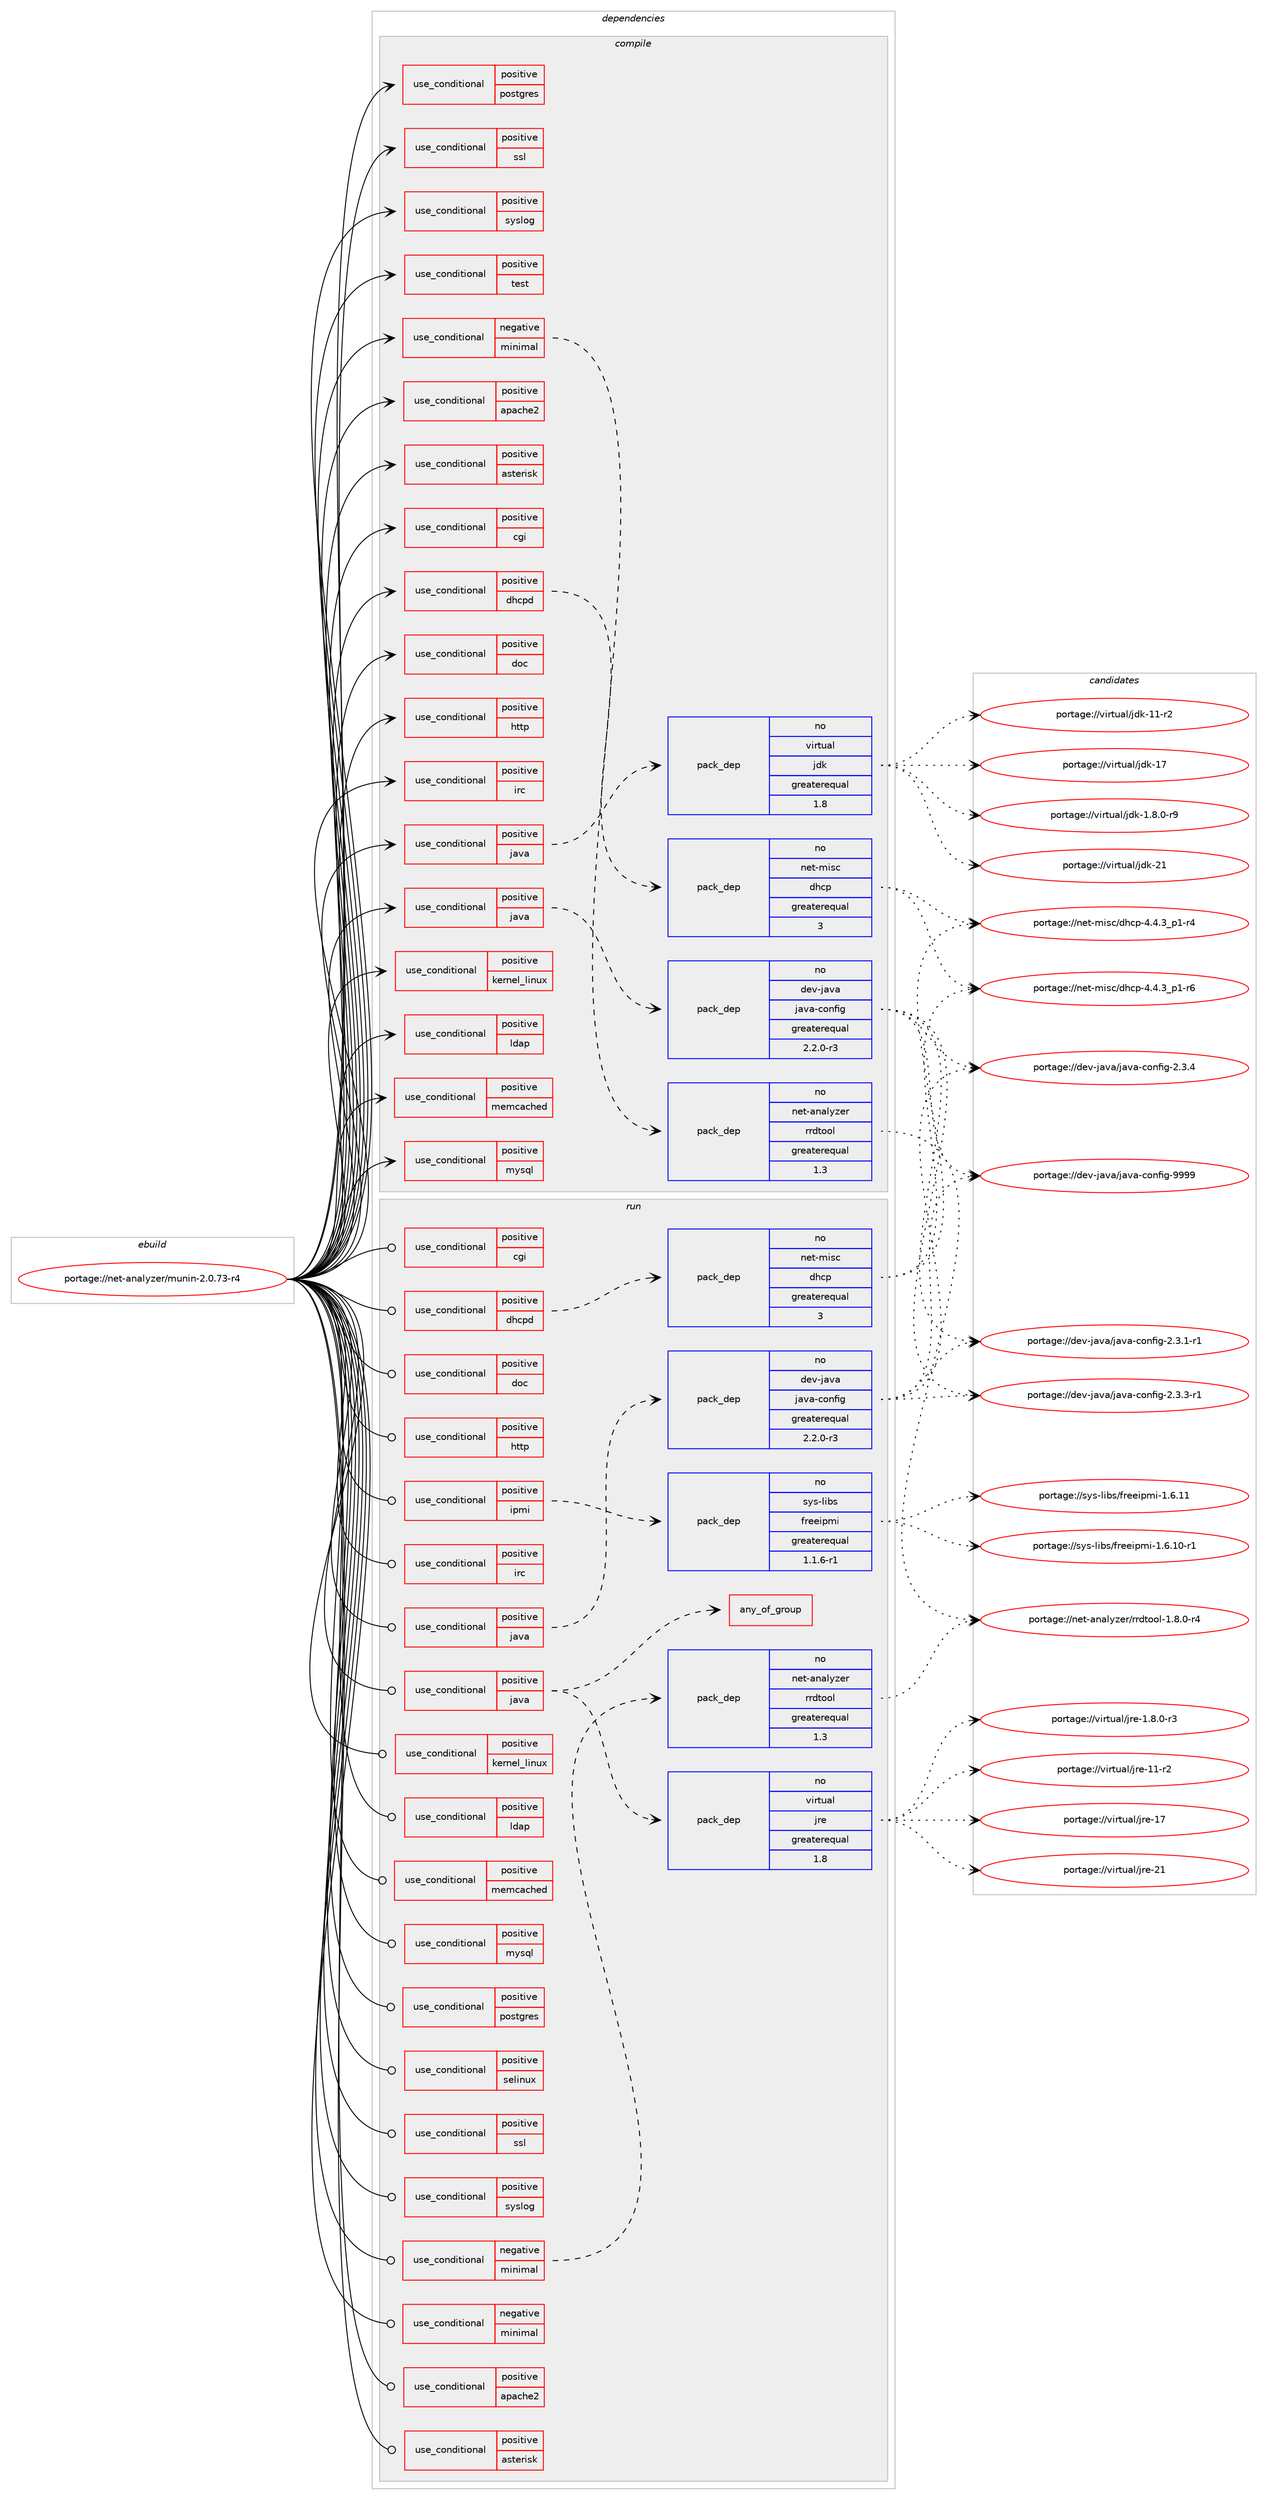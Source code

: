 digraph prolog {

# *************
# Graph options
# *************

newrank=true;
concentrate=true;
compound=true;
graph [rankdir=LR,fontname=Helvetica,fontsize=10,ranksep=1.5];#, ranksep=2.5, nodesep=0.2];
edge  [arrowhead=vee];
node  [fontname=Helvetica,fontsize=10];

# **********
# The ebuild
# **********

subgraph cluster_leftcol {
color=gray;
rank=same;
label=<<i>ebuild</i>>;
id [label="portage://net-analyzer/munin-2.0.73-r4", color=red, width=4, href="../net-analyzer/munin-2.0.73-r4.svg"];
}

# ****************
# The dependencies
# ****************

subgraph cluster_midcol {
color=gray;
label=<<i>dependencies</i>>;
subgraph cluster_compile {
fillcolor="#eeeeee";
style=filled;
label=<<i>compile</i>>;
subgraph cond84829 {
dependency173688 [label=<<TABLE BORDER="0" CELLBORDER="1" CELLSPACING="0" CELLPADDING="4"><TR><TD ROWSPAN="3" CELLPADDING="10">use_conditional</TD></TR><TR><TD>negative</TD></TR><TR><TD>minimal</TD></TR></TABLE>>, shape=none, color=red];
# *** BEGIN UNKNOWN DEPENDENCY TYPE (TODO) ***
# dependency173688 -> package_dependency(portage://net-analyzer/munin-2.0.73-r4,install,no,dev-perl,HTML-Template,none,[,,],[],[])
# *** END UNKNOWN DEPENDENCY TYPE (TODO) ***

# *** BEGIN UNKNOWN DEPENDENCY TYPE (TODO) ***
# dependency173688 -> package_dependency(portage://net-analyzer/munin-2.0.73-r4,install,no,dev-perl,IO-Socket-INET6,none,[,,],[],[])
# *** END UNKNOWN DEPENDENCY TYPE (TODO) ***

# *** BEGIN UNKNOWN DEPENDENCY TYPE (TODO) ***
# dependency173688 -> package_dependency(portage://net-analyzer/munin-2.0.73-r4,install,no,dev-perl,URI,none,[,,],[],[])
# *** END UNKNOWN DEPENDENCY TYPE (TODO) ***

subgraph pack86359 {
dependency173689 [label=<<TABLE BORDER="0" CELLBORDER="1" CELLSPACING="0" CELLPADDING="4" WIDTH="220"><TR><TD ROWSPAN="6" CELLPADDING="30">pack_dep</TD></TR><TR><TD WIDTH="110">no</TD></TR><TR><TD>net-analyzer</TD></TR><TR><TD>rrdtool</TD></TR><TR><TD>greaterequal</TD></TR><TR><TD>1.3</TD></TR></TABLE>>, shape=none, color=blue];
}
dependency173688:e -> dependency173689:w [weight=20,style="dashed",arrowhead="vee"];
# *** BEGIN UNKNOWN DEPENDENCY TYPE (TODO) ***
# dependency173688 -> package_dependency(portage://net-analyzer/munin-2.0.73-r4,install,no,virtual,ssh,none,[,,],[],[])
# *** END UNKNOWN DEPENDENCY TYPE (TODO) ***

}
id:e -> dependency173688:w [weight=20,style="solid",arrowhead="vee"];
subgraph cond84830 {
dependency173690 [label=<<TABLE BORDER="0" CELLBORDER="1" CELLSPACING="0" CELLPADDING="4"><TR><TD ROWSPAN="3" CELLPADDING="10">use_conditional</TD></TR><TR><TD>positive</TD></TR><TR><TD>apache2</TD></TR></TABLE>>, shape=none, color=red];
# *** BEGIN UNKNOWN DEPENDENCY TYPE (TODO) ***
# dependency173690 -> package_dependency(portage://net-analyzer/munin-2.0.73-r4,install,no,www-servers,apache,none,[,,],[],[use(enable(apache2_modules_cgi),none),use(enable(apache2_modules_cgid),none),use(enable(apache2_modules_rewrite),none)])
# *** END UNKNOWN DEPENDENCY TYPE (TODO) ***

}
id:e -> dependency173690:w [weight=20,style="solid",arrowhead="vee"];
subgraph cond84831 {
dependency173691 [label=<<TABLE BORDER="0" CELLBORDER="1" CELLSPACING="0" CELLPADDING="4"><TR><TD ROWSPAN="3" CELLPADDING="10">use_conditional</TD></TR><TR><TD>positive</TD></TR><TR><TD>asterisk</TD></TR></TABLE>>, shape=none, color=red];
# *** BEGIN UNKNOWN DEPENDENCY TYPE (TODO) ***
# dependency173691 -> package_dependency(portage://net-analyzer/munin-2.0.73-r4,install,no,dev-perl,Net-Telnet,none,[,,],[],[])
# *** END UNKNOWN DEPENDENCY TYPE (TODO) ***

}
id:e -> dependency173691:w [weight=20,style="solid",arrowhead="vee"];
subgraph cond84832 {
dependency173692 [label=<<TABLE BORDER="0" CELLBORDER="1" CELLSPACING="0" CELLPADDING="4"><TR><TD ROWSPAN="3" CELLPADDING="10">use_conditional</TD></TR><TR><TD>positive</TD></TR><TR><TD>cgi</TD></TR></TABLE>>, shape=none, color=red];
# *** BEGIN UNKNOWN DEPENDENCY TYPE (TODO) ***
# dependency173692 -> package_dependency(portage://net-analyzer/munin-2.0.73-r4,install,no,dev-perl,FCGI,none,[,,],[],[])
# *** END UNKNOWN DEPENDENCY TYPE (TODO) ***

# *** BEGIN UNKNOWN DEPENDENCY TYPE (TODO) ***
# dependency173692 -> package_dependency(portage://net-analyzer/munin-2.0.73-r4,install,no,dev-perl,CGI-Fast,none,[,,],[],[])
# *** END UNKNOWN DEPENDENCY TYPE (TODO) ***

}
id:e -> dependency173692:w [weight=20,style="solid",arrowhead="vee"];
subgraph cond84833 {
dependency173693 [label=<<TABLE BORDER="0" CELLBORDER="1" CELLSPACING="0" CELLPADDING="4"><TR><TD ROWSPAN="3" CELLPADDING="10">use_conditional</TD></TR><TR><TD>positive</TD></TR><TR><TD>dhcpd</TD></TR></TABLE>>, shape=none, color=red];
subgraph pack86360 {
dependency173694 [label=<<TABLE BORDER="0" CELLBORDER="1" CELLSPACING="0" CELLPADDING="4" WIDTH="220"><TR><TD ROWSPAN="6" CELLPADDING="30">pack_dep</TD></TR><TR><TD WIDTH="110">no</TD></TR><TR><TD>net-misc</TD></TR><TR><TD>dhcp</TD></TR><TR><TD>greaterequal</TD></TR><TR><TD>3</TD></TR></TABLE>>, shape=none, color=blue];
}
dependency173693:e -> dependency173694:w [weight=20,style="dashed",arrowhead="vee"];
# *** BEGIN UNKNOWN DEPENDENCY TYPE (TODO) ***
# dependency173693 -> package_dependency(portage://net-analyzer/munin-2.0.73-r4,install,no,dev-perl,Net-IP,none,[,,],[],[])
# *** END UNKNOWN DEPENDENCY TYPE (TODO) ***

# *** BEGIN UNKNOWN DEPENDENCY TYPE (TODO) ***
# dependency173693 -> package_dependency(portage://net-analyzer/munin-2.0.73-r4,install,no,dev-perl,HTTP-Date,none,[,,],[],[])
# *** END UNKNOWN DEPENDENCY TYPE (TODO) ***

}
id:e -> dependency173693:w [weight=20,style="solid",arrowhead="vee"];
subgraph cond84834 {
dependency173695 [label=<<TABLE BORDER="0" CELLBORDER="1" CELLSPACING="0" CELLPADDING="4"><TR><TD ROWSPAN="3" CELLPADDING="10">use_conditional</TD></TR><TR><TD>positive</TD></TR><TR><TD>doc</TD></TR></TABLE>>, shape=none, color=red];
# *** BEGIN UNKNOWN DEPENDENCY TYPE (TODO) ***
# dependency173695 -> package_dependency(portage://net-analyzer/munin-2.0.73-r4,install,no,dev-python,sphinx,none,[,,],[],[])
# *** END UNKNOWN DEPENDENCY TYPE (TODO) ***

}
id:e -> dependency173695:w [weight=20,style="solid",arrowhead="vee"];
subgraph cond84835 {
dependency173696 [label=<<TABLE BORDER="0" CELLBORDER="1" CELLSPACING="0" CELLPADDING="4"><TR><TD ROWSPAN="3" CELLPADDING="10">use_conditional</TD></TR><TR><TD>positive</TD></TR><TR><TD>http</TD></TR></TABLE>>, shape=none, color=red];
# *** BEGIN UNKNOWN DEPENDENCY TYPE (TODO) ***
# dependency173696 -> package_dependency(portage://net-analyzer/munin-2.0.73-r4,install,no,dev-perl,libwww-perl,none,[,,],[],[])
# *** END UNKNOWN DEPENDENCY TYPE (TODO) ***

}
id:e -> dependency173696:w [weight=20,style="solid",arrowhead="vee"];
subgraph cond84836 {
dependency173697 [label=<<TABLE BORDER="0" CELLBORDER="1" CELLSPACING="0" CELLPADDING="4"><TR><TD ROWSPAN="3" CELLPADDING="10">use_conditional</TD></TR><TR><TD>positive</TD></TR><TR><TD>irc</TD></TR></TABLE>>, shape=none, color=red];
# *** BEGIN UNKNOWN DEPENDENCY TYPE (TODO) ***
# dependency173697 -> package_dependency(portage://net-analyzer/munin-2.0.73-r4,install,no,dev-perl,Net-IRC,none,[,,],[],[])
# *** END UNKNOWN DEPENDENCY TYPE (TODO) ***

}
id:e -> dependency173697:w [weight=20,style="solid",arrowhead="vee"];
subgraph cond84837 {
dependency173698 [label=<<TABLE BORDER="0" CELLBORDER="1" CELLSPACING="0" CELLPADDING="4"><TR><TD ROWSPAN="3" CELLPADDING="10">use_conditional</TD></TR><TR><TD>positive</TD></TR><TR><TD>java</TD></TR></TABLE>>, shape=none, color=red];
subgraph pack86361 {
dependency173699 [label=<<TABLE BORDER="0" CELLBORDER="1" CELLSPACING="0" CELLPADDING="4" WIDTH="220"><TR><TD ROWSPAN="6" CELLPADDING="30">pack_dep</TD></TR><TR><TD WIDTH="110">no</TD></TR><TR><TD>dev-java</TD></TR><TR><TD>java-config</TD></TR><TR><TD>greaterequal</TD></TR><TR><TD>2.2.0-r3</TD></TR></TABLE>>, shape=none, color=blue];
}
dependency173698:e -> dependency173699:w [weight=20,style="dashed",arrowhead="vee"];
}
id:e -> dependency173698:w [weight=20,style="solid",arrowhead="vee"];
subgraph cond84838 {
dependency173700 [label=<<TABLE BORDER="0" CELLBORDER="1" CELLSPACING="0" CELLPADDING="4"><TR><TD ROWSPAN="3" CELLPADDING="10">use_conditional</TD></TR><TR><TD>positive</TD></TR><TR><TD>java</TD></TR></TABLE>>, shape=none, color=red];
subgraph pack86362 {
dependency173701 [label=<<TABLE BORDER="0" CELLBORDER="1" CELLSPACING="0" CELLPADDING="4" WIDTH="220"><TR><TD ROWSPAN="6" CELLPADDING="30">pack_dep</TD></TR><TR><TD WIDTH="110">no</TD></TR><TR><TD>virtual</TD></TR><TR><TD>jdk</TD></TR><TR><TD>greaterequal</TD></TR><TR><TD>1.8</TD></TR></TABLE>>, shape=none, color=blue];
}
dependency173700:e -> dependency173701:w [weight=20,style="dashed",arrowhead="vee"];
}
id:e -> dependency173700:w [weight=20,style="solid",arrowhead="vee"];
subgraph cond84839 {
dependency173702 [label=<<TABLE BORDER="0" CELLBORDER="1" CELLSPACING="0" CELLPADDING="4"><TR><TD ROWSPAN="3" CELLPADDING="10">use_conditional</TD></TR><TR><TD>positive</TD></TR><TR><TD>kernel_linux</TD></TR></TABLE>>, shape=none, color=red];
# *** BEGIN UNKNOWN DEPENDENCY TYPE (TODO) ***
# dependency173702 -> package_dependency(portage://net-analyzer/munin-2.0.73-r4,install,no,sys-process,procps,none,[,,],[],[])
# *** END UNKNOWN DEPENDENCY TYPE (TODO) ***

}
id:e -> dependency173702:w [weight=20,style="solid",arrowhead="vee"];
subgraph cond84840 {
dependency173703 [label=<<TABLE BORDER="0" CELLBORDER="1" CELLSPACING="0" CELLPADDING="4"><TR><TD ROWSPAN="3" CELLPADDING="10">use_conditional</TD></TR><TR><TD>positive</TD></TR><TR><TD>ldap</TD></TR></TABLE>>, shape=none, color=red];
# *** BEGIN UNKNOWN DEPENDENCY TYPE (TODO) ***
# dependency173703 -> package_dependency(portage://net-analyzer/munin-2.0.73-r4,install,no,dev-perl,perl-ldap,none,[,,],[],[])
# *** END UNKNOWN DEPENDENCY TYPE (TODO) ***

}
id:e -> dependency173703:w [weight=20,style="solid",arrowhead="vee"];
subgraph cond84841 {
dependency173704 [label=<<TABLE BORDER="0" CELLBORDER="1" CELLSPACING="0" CELLPADDING="4"><TR><TD ROWSPAN="3" CELLPADDING="10">use_conditional</TD></TR><TR><TD>positive</TD></TR><TR><TD>memcached</TD></TR></TABLE>>, shape=none, color=red];
# *** BEGIN UNKNOWN DEPENDENCY TYPE (TODO) ***
# dependency173704 -> package_dependency(portage://net-analyzer/munin-2.0.73-r4,install,no,dev-perl,Cache-Memcached,none,[,,],[],[])
# *** END UNKNOWN DEPENDENCY TYPE (TODO) ***

}
id:e -> dependency173704:w [weight=20,style="solid",arrowhead="vee"];
subgraph cond84842 {
dependency173705 [label=<<TABLE BORDER="0" CELLBORDER="1" CELLSPACING="0" CELLPADDING="4"><TR><TD ROWSPAN="3" CELLPADDING="10">use_conditional</TD></TR><TR><TD>positive</TD></TR><TR><TD>mysql</TD></TR></TABLE>>, shape=none, color=red];
# *** BEGIN UNKNOWN DEPENDENCY TYPE (TODO) ***
# dependency173705 -> package_dependency(portage://net-analyzer/munin-2.0.73-r4,install,no,virtual,mysql,none,[,,],[],[])
# *** END UNKNOWN DEPENDENCY TYPE (TODO) ***

# *** BEGIN UNKNOWN DEPENDENCY TYPE (TODO) ***
# dependency173705 -> package_dependency(portage://net-analyzer/munin-2.0.73-r4,install,no,dev-perl,Cache-Cache,none,[,,],[],[])
# *** END UNKNOWN DEPENDENCY TYPE (TODO) ***

# *** BEGIN UNKNOWN DEPENDENCY TYPE (TODO) ***
# dependency173705 -> package_dependency(portage://net-analyzer/munin-2.0.73-r4,install,no,dev-perl,DBD-mysql,none,[,,],[],[])
# *** END UNKNOWN DEPENDENCY TYPE (TODO) ***

}
id:e -> dependency173705:w [weight=20,style="solid",arrowhead="vee"];
subgraph cond84843 {
dependency173706 [label=<<TABLE BORDER="0" CELLBORDER="1" CELLSPACING="0" CELLPADDING="4"><TR><TD ROWSPAN="3" CELLPADDING="10">use_conditional</TD></TR><TR><TD>positive</TD></TR><TR><TD>postgres</TD></TR></TABLE>>, shape=none, color=red];
# *** BEGIN UNKNOWN DEPENDENCY TYPE (TODO) ***
# dependency173706 -> package_dependency(portage://net-analyzer/munin-2.0.73-r4,install,no,dev-perl,DBD-Pg,none,[,,],[],[])
# *** END UNKNOWN DEPENDENCY TYPE (TODO) ***

# *** BEGIN UNKNOWN DEPENDENCY TYPE (TODO) ***
# dependency173706 -> package_dependency(portage://net-analyzer/munin-2.0.73-r4,install,no,dev-db,postgresql,none,[,,],any_different_slot,[])
# *** END UNKNOWN DEPENDENCY TYPE (TODO) ***

}
id:e -> dependency173706:w [weight=20,style="solid",arrowhead="vee"];
subgraph cond84844 {
dependency173707 [label=<<TABLE BORDER="0" CELLBORDER="1" CELLSPACING="0" CELLPADDING="4"><TR><TD ROWSPAN="3" CELLPADDING="10">use_conditional</TD></TR><TR><TD>positive</TD></TR><TR><TD>ssl</TD></TR></TABLE>>, shape=none, color=red];
# *** BEGIN UNKNOWN DEPENDENCY TYPE (TODO) ***
# dependency173707 -> package_dependency(portage://net-analyzer/munin-2.0.73-r4,install,no,dev-perl,Net-SSLeay,none,[,,],[],[])
# *** END UNKNOWN DEPENDENCY TYPE (TODO) ***

}
id:e -> dependency173707:w [weight=20,style="solid",arrowhead="vee"];
subgraph cond84845 {
dependency173708 [label=<<TABLE BORDER="0" CELLBORDER="1" CELLSPACING="0" CELLPADDING="4"><TR><TD ROWSPAN="3" CELLPADDING="10">use_conditional</TD></TR><TR><TD>positive</TD></TR><TR><TD>syslog</TD></TR></TABLE>>, shape=none, color=red];
# *** BEGIN UNKNOWN DEPENDENCY TYPE (TODO) ***
# dependency173708 -> package_dependency(portage://net-analyzer/munin-2.0.73-r4,install,no,virtual,perl-Sys-Syslog,none,[,,],[],[])
# *** END UNKNOWN DEPENDENCY TYPE (TODO) ***

}
id:e -> dependency173708:w [weight=20,style="solid",arrowhead="vee"];
subgraph cond84846 {
dependency173709 [label=<<TABLE BORDER="0" CELLBORDER="1" CELLSPACING="0" CELLPADDING="4"><TR><TD ROWSPAN="3" CELLPADDING="10">use_conditional</TD></TR><TR><TD>positive</TD></TR><TR><TD>test</TD></TR></TABLE>>, shape=none, color=red];
# *** BEGIN UNKNOWN DEPENDENCY TYPE (TODO) ***
# dependency173709 -> package_dependency(portage://net-analyzer/munin-2.0.73-r4,install,no,dev-perl,Test-Deep,none,[,,],[],[])
# *** END UNKNOWN DEPENDENCY TYPE (TODO) ***

# *** BEGIN UNKNOWN DEPENDENCY TYPE (TODO) ***
# dependency173709 -> package_dependency(portage://net-analyzer/munin-2.0.73-r4,install,no,dev-perl,Test-Exception,none,[,,],[],[])
# *** END UNKNOWN DEPENDENCY TYPE (TODO) ***

# *** BEGIN UNKNOWN DEPENDENCY TYPE (TODO) ***
# dependency173709 -> package_dependency(portage://net-analyzer/munin-2.0.73-r4,install,no,dev-perl,Test-LongString,none,[,,],[],[])
# *** END UNKNOWN DEPENDENCY TYPE (TODO) ***

# *** BEGIN UNKNOWN DEPENDENCY TYPE (TODO) ***
# dependency173709 -> package_dependency(portage://net-analyzer/munin-2.0.73-r4,install,no,dev-perl,Test-Differences,none,[,,],[],[])
# *** END UNKNOWN DEPENDENCY TYPE (TODO) ***

# *** BEGIN UNKNOWN DEPENDENCY TYPE (TODO) ***
# dependency173709 -> package_dependency(portage://net-analyzer/munin-2.0.73-r4,install,no,dev-perl,Test-MockModule,none,[,,],[],[])
# *** END UNKNOWN DEPENDENCY TYPE (TODO) ***

# *** BEGIN UNKNOWN DEPENDENCY TYPE (TODO) ***
# dependency173709 -> package_dependency(portage://net-analyzer/munin-2.0.73-r4,install,no,dev-perl,Test-MockObject,none,[,,],[],[])
# *** END UNKNOWN DEPENDENCY TYPE (TODO) ***

# *** BEGIN UNKNOWN DEPENDENCY TYPE (TODO) ***
# dependency173709 -> package_dependency(portage://net-analyzer/munin-2.0.73-r4,install,no,dev-perl,File-Slurp,none,[,,],[],[])
# *** END UNKNOWN DEPENDENCY TYPE (TODO) ***

# *** BEGIN UNKNOWN DEPENDENCY TYPE (TODO) ***
# dependency173709 -> package_dependency(portage://net-analyzer/munin-2.0.73-r4,install,no,dev-perl,IO-stringy,none,[,,],[],[])
# *** END UNKNOWN DEPENDENCY TYPE (TODO) ***

# *** BEGIN UNKNOWN DEPENDENCY TYPE (TODO) ***
# dependency173709 -> package_dependency(portage://net-analyzer/munin-2.0.73-r4,install,no,dev-perl,IO-Socket-INET6,none,[,,],[],[])
# *** END UNKNOWN DEPENDENCY TYPE (TODO) ***

}
id:e -> dependency173709:w [weight=20,style="solid",arrowhead="vee"];
# *** BEGIN UNKNOWN DEPENDENCY TYPE (TODO) ***
# id -> package_dependency(portage://net-analyzer/munin-2.0.73-r4,install,no,acct-group,munin,none,[,,],[],[])
# *** END UNKNOWN DEPENDENCY TYPE (TODO) ***

# *** BEGIN UNKNOWN DEPENDENCY TYPE (TODO) ***
# id -> package_dependency(portage://net-analyzer/munin-2.0.73-r4,install,no,acct-user,munin,none,[,,],[],[])
# *** END UNKNOWN DEPENDENCY TYPE (TODO) ***

# *** BEGIN UNKNOWN DEPENDENCY TYPE (TODO) ***
# id -> package_dependency(portage://net-analyzer/munin-2.0.73-r4,install,no,acct-user,munin-async,none,[,,],[],[])
# *** END UNKNOWN DEPENDENCY TYPE (TODO) ***

# *** BEGIN UNKNOWN DEPENDENCY TYPE (TODO) ***
# id -> package_dependency(portage://net-analyzer/munin-2.0.73-r4,install,no,dev-lang,perl,none,[,,],any_same_slot,[use(enable(berkdb),none)])
# *** END UNKNOWN DEPENDENCY TYPE (TODO) ***

# *** BEGIN UNKNOWN DEPENDENCY TYPE (TODO) ***
# id -> package_dependency(portage://net-analyzer/munin-2.0.73-r4,install,no,dev-perl,DBI,none,[,,],[],[])
# *** END UNKNOWN DEPENDENCY TYPE (TODO) ***

# *** BEGIN UNKNOWN DEPENDENCY TYPE (TODO) ***
# id -> package_dependency(portage://net-analyzer/munin-2.0.73-r4,install,no,dev-perl,Date-Manip,none,[,,],[],[])
# *** END UNKNOWN DEPENDENCY TYPE (TODO) ***

# *** BEGIN UNKNOWN DEPENDENCY TYPE (TODO) ***
# id -> package_dependency(portage://net-analyzer/munin-2.0.73-r4,install,no,dev-perl,File-Copy-Recursive,none,[,,],[],[])
# *** END UNKNOWN DEPENDENCY TYPE (TODO) ***

# *** BEGIN UNKNOWN DEPENDENCY TYPE (TODO) ***
# id -> package_dependency(portage://net-analyzer/munin-2.0.73-r4,install,no,dev-perl,List-MoreUtils,none,[,,],[],[])
# *** END UNKNOWN DEPENDENCY TYPE (TODO) ***

# *** BEGIN UNKNOWN DEPENDENCY TYPE (TODO) ***
# id -> package_dependency(portage://net-analyzer/munin-2.0.73-r4,install,no,dev-perl,Log-Log4perl,none,[,,],[],[])
# *** END UNKNOWN DEPENDENCY TYPE (TODO) ***

# *** BEGIN UNKNOWN DEPENDENCY TYPE (TODO) ***
# id -> package_dependency(portage://net-analyzer/munin-2.0.73-r4,install,no,dev-perl,Module-Build,none,[,,],[],[])
# *** END UNKNOWN DEPENDENCY TYPE (TODO) ***

# *** BEGIN UNKNOWN DEPENDENCY TYPE (TODO) ***
# id -> package_dependency(portage://net-analyzer/munin-2.0.73-r4,install,no,dev-perl,Net-CIDR,none,[,,],[],[])
# *** END UNKNOWN DEPENDENCY TYPE (TODO) ***

# *** BEGIN UNKNOWN DEPENDENCY TYPE (TODO) ***
# id -> package_dependency(portage://net-analyzer/munin-2.0.73-r4,install,no,dev-perl,Net-DNS,none,[,,],[],[])
# *** END UNKNOWN DEPENDENCY TYPE (TODO) ***

# *** BEGIN UNKNOWN DEPENDENCY TYPE (TODO) ***
# id -> package_dependency(portage://net-analyzer/munin-2.0.73-r4,install,no,dev-perl,Net-Netmask,none,[,,],[],[])
# *** END UNKNOWN DEPENDENCY TYPE (TODO) ***

# *** BEGIN UNKNOWN DEPENDENCY TYPE (TODO) ***
# id -> package_dependency(portage://net-analyzer/munin-2.0.73-r4,install,no,dev-perl,Net-SNMP,none,[,,],[],[])
# *** END UNKNOWN DEPENDENCY TYPE (TODO) ***

# *** BEGIN UNKNOWN DEPENDENCY TYPE (TODO) ***
# id -> package_dependency(portage://net-analyzer/munin-2.0.73-r4,install,no,dev-perl,Net-Server,none,[,,],[],[use(optenable(ipv6),negative)])
# *** END UNKNOWN DEPENDENCY TYPE (TODO) ***

# *** BEGIN UNKNOWN DEPENDENCY TYPE (TODO) ***
# id -> package_dependency(portage://net-analyzer/munin-2.0.73-r4,install,no,dev-perl,TimeDate,none,[,,],[],[])
# *** END UNKNOWN DEPENDENCY TYPE (TODO) ***

# *** BEGIN UNKNOWN DEPENDENCY TYPE (TODO) ***
# id -> package_dependency(portage://net-analyzer/munin-2.0.73-r4,install,no,virtual,perl-Digest-MD5,none,[,,],[],[])
# *** END UNKNOWN DEPENDENCY TYPE (TODO) ***

# *** BEGIN UNKNOWN DEPENDENCY TYPE (TODO) ***
# id -> package_dependency(portage://net-analyzer/munin-2.0.73-r4,install,no,virtual,perl-Getopt-Long,none,[,,],[],[])
# *** END UNKNOWN DEPENDENCY TYPE (TODO) ***

# *** BEGIN UNKNOWN DEPENDENCY TYPE (TODO) ***
# id -> package_dependency(portage://net-analyzer/munin-2.0.73-r4,install,no,virtual,perl-MIME-Base64,none,[,,],[],[])
# *** END UNKNOWN DEPENDENCY TYPE (TODO) ***

# *** BEGIN UNKNOWN DEPENDENCY TYPE (TODO) ***
# id -> package_dependency(portage://net-analyzer/munin-2.0.73-r4,install,no,virtual,perl-Storable,none,[,,],[],[])
# *** END UNKNOWN DEPENDENCY TYPE (TODO) ***

# *** BEGIN UNKNOWN DEPENDENCY TYPE (TODO) ***
# id -> package_dependency(portage://net-analyzer/munin-2.0.73-r4,install,no,virtual,perl-Text-Balanced,none,[,,],[],[])
# *** END UNKNOWN DEPENDENCY TYPE (TODO) ***

# *** BEGIN UNKNOWN DEPENDENCY TYPE (TODO) ***
# id -> package_dependency(portage://net-analyzer/munin-2.0.73-r4,install,no,virtual,perl-Time-HiRes,none,[,,],[],[])
# *** END UNKNOWN DEPENDENCY TYPE (TODO) ***

}
subgraph cluster_compileandrun {
fillcolor="#eeeeee";
style=filled;
label=<<i>compile and run</i>>;
}
subgraph cluster_run {
fillcolor="#eeeeee";
style=filled;
label=<<i>run</i>>;
subgraph cond84847 {
dependency173710 [label=<<TABLE BORDER="0" CELLBORDER="1" CELLSPACING="0" CELLPADDING="4"><TR><TD ROWSPAN="3" CELLPADDING="10">use_conditional</TD></TR><TR><TD>negative</TD></TR><TR><TD>minimal</TD></TR></TABLE>>, shape=none, color=red];
# *** BEGIN UNKNOWN DEPENDENCY TYPE (TODO) ***
# dependency173710 -> package_dependency(portage://net-analyzer/munin-2.0.73-r4,run,no,dev-perl,HTML-Template,none,[,,],[],[])
# *** END UNKNOWN DEPENDENCY TYPE (TODO) ***

# *** BEGIN UNKNOWN DEPENDENCY TYPE (TODO) ***
# dependency173710 -> package_dependency(portage://net-analyzer/munin-2.0.73-r4,run,no,dev-perl,IO-Socket-INET6,none,[,,],[],[])
# *** END UNKNOWN DEPENDENCY TYPE (TODO) ***

# *** BEGIN UNKNOWN DEPENDENCY TYPE (TODO) ***
# dependency173710 -> package_dependency(portage://net-analyzer/munin-2.0.73-r4,run,no,dev-perl,URI,none,[,,],[],[])
# *** END UNKNOWN DEPENDENCY TYPE (TODO) ***

subgraph pack86363 {
dependency173711 [label=<<TABLE BORDER="0" CELLBORDER="1" CELLSPACING="0" CELLPADDING="4" WIDTH="220"><TR><TD ROWSPAN="6" CELLPADDING="30">pack_dep</TD></TR><TR><TD WIDTH="110">no</TD></TR><TR><TD>net-analyzer</TD></TR><TR><TD>rrdtool</TD></TR><TR><TD>greaterequal</TD></TR><TR><TD>1.3</TD></TR></TABLE>>, shape=none, color=blue];
}
dependency173710:e -> dependency173711:w [weight=20,style="dashed",arrowhead="vee"];
# *** BEGIN UNKNOWN DEPENDENCY TYPE (TODO) ***
# dependency173710 -> package_dependency(portage://net-analyzer/munin-2.0.73-r4,run,no,virtual,ssh,none,[,,],[],[])
# *** END UNKNOWN DEPENDENCY TYPE (TODO) ***

}
id:e -> dependency173710:w [weight=20,style="solid",arrowhead="odot"];
subgraph cond84848 {
dependency173712 [label=<<TABLE BORDER="0" CELLBORDER="1" CELLSPACING="0" CELLPADDING="4"><TR><TD ROWSPAN="3" CELLPADDING="10">use_conditional</TD></TR><TR><TD>negative</TD></TR><TR><TD>minimal</TD></TR></TABLE>>, shape=none, color=red];
# *** BEGIN UNKNOWN DEPENDENCY TYPE (TODO) ***
# dependency173712 -> package_dependency(portage://net-analyzer/munin-2.0.73-r4,run,no,virtual,cron,none,[,,],[],[])
# *** END UNKNOWN DEPENDENCY TYPE (TODO) ***

# *** BEGIN UNKNOWN DEPENDENCY TYPE (TODO) ***
# dependency173712 -> package_dependency(portage://net-analyzer/munin-2.0.73-r4,run,no,media-fonts,dejavu,none,[,,],[],[])
# *** END UNKNOWN DEPENDENCY TYPE (TODO) ***

}
id:e -> dependency173712:w [weight=20,style="solid",arrowhead="odot"];
subgraph cond84849 {
dependency173713 [label=<<TABLE BORDER="0" CELLBORDER="1" CELLSPACING="0" CELLPADDING="4"><TR><TD ROWSPAN="3" CELLPADDING="10">use_conditional</TD></TR><TR><TD>positive</TD></TR><TR><TD>apache2</TD></TR></TABLE>>, shape=none, color=red];
# *** BEGIN UNKNOWN DEPENDENCY TYPE (TODO) ***
# dependency173713 -> package_dependency(portage://net-analyzer/munin-2.0.73-r4,run,no,www-servers,apache,none,[,,],[],[use(enable(apache2_modules_cgi),none),use(enable(apache2_modules_cgid),none),use(enable(apache2_modules_rewrite),none)])
# *** END UNKNOWN DEPENDENCY TYPE (TODO) ***

}
id:e -> dependency173713:w [weight=20,style="solid",arrowhead="odot"];
subgraph cond84850 {
dependency173714 [label=<<TABLE BORDER="0" CELLBORDER="1" CELLSPACING="0" CELLPADDING="4"><TR><TD ROWSPAN="3" CELLPADDING="10">use_conditional</TD></TR><TR><TD>positive</TD></TR><TR><TD>asterisk</TD></TR></TABLE>>, shape=none, color=red];
# *** BEGIN UNKNOWN DEPENDENCY TYPE (TODO) ***
# dependency173714 -> package_dependency(portage://net-analyzer/munin-2.0.73-r4,run,no,dev-perl,Net-Telnet,none,[,,],[],[])
# *** END UNKNOWN DEPENDENCY TYPE (TODO) ***

}
id:e -> dependency173714:w [weight=20,style="solid",arrowhead="odot"];
subgraph cond84851 {
dependency173715 [label=<<TABLE BORDER="0" CELLBORDER="1" CELLSPACING="0" CELLPADDING="4"><TR><TD ROWSPAN="3" CELLPADDING="10">use_conditional</TD></TR><TR><TD>positive</TD></TR><TR><TD>cgi</TD></TR></TABLE>>, shape=none, color=red];
# *** BEGIN UNKNOWN DEPENDENCY TYPE (TODO) ***
# dependency173715 -> package_dependency(portage://net-analyzer/munin-2.0.73-r4,run,no,dev-perl,FCGI,none,[,,],[],[])
# *** END UNKNOWN DEPENDENCY TYPE (TODO) ***

# *** BEGIN UNKNOWN DEPENDENCY TYPE (TODO) ***
# dependency173715 -> package_dependency(portage://net-analyzer/munin-2.0.73-r4,run,no,dev-perl,CGI-Fast,none,[,,],[],[])
# *** END UNKNOWN DEPENDENCY TYPE (TODO) ***

}
id:e -> dependency173715:w [weight=20,style="solid",arrowhead="odot"];
subgraph cond84852 {
dependency173716 [label=<<TABLE BORDER="0" CELLBORDER="1" CELLSPACING="0" CELLPADDING="4"><TR><TD ROWSPAN="3" CELLPADDING="10">use_conditional</TD></TR><TR><TD>positive</TD></TR><TR><TD>dhcpd</TD></TR></TABLE>>, shape=none, color=red];
subgraph pack86364 {
dependency173717 [label=<<TABLE BORDER="0" CELLBORDER="1" CELLSPACING="0" CELLPADDING="4" WIDTH="220"><TR><TD ROWSPAN="6" CELLPADDING="30">pack_dep</TD></TR><TR><TD WIDTH="110">no</TD></TR><TR><TD>net-misc</TD></TR><TR><TD>dhcp</TD></TR><TR><TD>greaterequal</TD></TR><TR><TD>3</TD></TR></TABLE>>, shape=none, color=blue];
}
dependency173716:e -> dependency173717:w [weight=20,style="dashed",arrowhead="vee"];
# *** BEGIN UNKNOWN DEPENDENCY TYPE (TODO) ***
# dependency173716 -> package_dependency(portage://net-analyzer/munin-2.0.73-r4,run,no,dev-perl,Net-IP,none,[,,],[],[])
# *** END UNKNOWN DEPENDENCY TYPE (TODO) ***

# *** BEGIN UNKNOWN DEPENDENCY TYPE (TODO) ***
# dependency173716 -> package_dependency(portage://net-analyzer/munin-2.0.73-r4,run,no,dev-perl,HTTP-Date,none,[,,],[],[])
# *** END UNKNOWN DEPENDENCY TYPE (TODO) ***

}
id:e -> dependency173716:w [weight=20,style="solid",arrowhead="odot"];
subgraph cond84853 {
dependency173718 [label=<<TABLE BORDER="0" CELLBORDER="1" CELLSPACING="0" CELLPADDING="4"><TR><TD ROWSPAN="3" CELLPADDING="10">use_conditional</TD></TR><TR><TD>positive</TD></TR><TR><TD>doc</TD></TR></TABLE>>, shape=none, color=red];
# *** BEGIN UNKNOWN DEPENDENCY TYPE (TODO) ***
# dependency173718 -> package_dependency(portage://net-analyzer/munin-2.0.73-r4,run,no,dev-python,sphinx,none,[,,],[],[])
# *** END UNKNOWN DEPENDENCY TYPE (TODO) ***

}
id:e -> dependency173718:w [weight=20,style="solid",arrowhead="odot"];
subgraph cond84854 {
dependency173719 [label=<<TABLE BORDER="0" CELLBORDER="1" CELLSPACING="0" CELLPADDING="4"><TR><TD ROWSPAN="3" CELLPADDING="10">use_conditional</TD></TR><TR><TD>positive</TD></TR><TR><TD>http</TD></TR></TABLE>>, shape=none, color=red];
# *** BEGIN UNKNOWN DEPENDENCY TYPE (TODO) ***
# dependency173719 -> package_dependency(portage://net-analyzer/munin-2.0.73-r4,run,no,dev-perl,libwww-perl,none,[,,],[],[])
# *** END UNKNOWN DEPENDENCY TYPE (TODO) ***

}
id:e -> dependency173719:w [weight=20,style="solid",arrowhead="odot"];
subgraph cond84855 {
dependency173720 [label=<<TABLE BORDER="0" CELLBORDER="1" CELLSPACING="0" CELLPADDING="4"><TR><TD ROWSPAN="3" CELLPADDING="10">use_conditional</TD></TR><TR><TD>positive</TD></TR><TR><TD>ipmi</TD></TR></TABLE>>, shape=none, color=red];
subgraph pack86365 {
dependency173721 [label=<<TABLE BORDER="0" CELLBORDER="1" CELLSPACING="0" CELLPADDING="4" WIDTH="220"><TR><TD ROWSPAN="6" CELLPADDING="30">pack_dep</TD></TR><TR><TD WIDTH="110">no</TD></TR><TR><TD>sys-libs</TD></TR><TR><TD>freeipmi</TD></TR><TR><TD>greaterequal</TD></TR><TR><TD>1.1.6-r1</TD></TR></TABLE>>, shape=none, color=blue];
}
dependency173720:e -> dependency173721:w [weight=20,style="dashed",arrowhead="vee"];
}
id:e -> dependency173720:w [weight=20,style="solid",arrowhead="odot"];
subgraph cond84856 {
dependency173722 [label=<<TABLE BORDER="0" CELLBORDER="1" CELLSPACING="0" CELLPADDING="4"><TR><TD ROWSPAN="3" CELLPADDING="10">use_conditional</TD></TR><TR><TD>positive</TD></TR><TR><TD>irc</TD></TR></TABLE>>, shape=none, color=red];
# *** BEGIN UNKNOWN DEPENDENCY TYPE (TODO) ***
# dependency173722 -> package_dependency(portage://net-analyzer/munin-2.0.73-r4,run,no,dev-perl,Net-IRC,none,[,,],[],[])
# *** END UNKNOWN DEPENDENCY TYPE (TODO) ***

}
id:e -> dependency173722:w [weight=20,style="solid",arrowhead="odot"];
subgraph cond84857 {
dependency173723 [label=<<TABLE BORDER="0" CELLBORDER="1" CELLSPACING="0" CELLPADDING="4"><TR><TD ROWSPAN="3" CELLPADDING="10">use_conditional</TD></TR><TR><TD>positive</TD></TR><TR><TD>java</TD></TR></TABLE>>, shape=none, color=red];
subgraph pack86366 {
dependency173724 [label=<<TABLE BORDER="0" CELLBORDER="1" CELLSPACING="0" CELLPADDING="4" WIDTH="220"><TR><TD ROWSPAN="6" CELLPADDING="30">pack_dep</TD></TR><TR><TD WIDTH="110">no</TD></TR><TR><TD>dev-java</TD></TR><TR><TD>java-config</TD></TR><TR><TD>greaterequal</TD></TR><TR><TD>2.2.0-r3</TD></TR></TABLE>>, shape=none, color=blue];
}
dependency173723:e -> dependency173724:w [weight=20,style="dashed",arrowhead="vee"];
}
id:e -> dependency173723:w [weight=20,style="solid",arrowhead="odot"];
subgraph cond84858 {
dependency173725 [label=<<TABLE BORDER="0" CELLBORDER="1" CELLSPACING="0" CELLPADDING="4"><TR><TD ROWSPAN="3" CELLPADDING="10">use_conditional</TD></TR><TR><TD>positive</TD></TR><TR><TD>java</TD></TR></TABLE>>, shape=none, color=red];
subgraph pack86367 {
dependency173726 [label=<<TABLE BORDER="0" CELLBORDER="1" CELLSPACING="0" CELLPADDING="4" WIDTH="220"><TR><TD ROWSPAN="6" CELLPADDING="30">pack_dep</TD></TR><TR><TD WIDTH="110">no</TD></TR><TR><TD>virtual</TD></TR><TR><TD>jre</TD></TR><TR><TD>greaterequal</TD></TR><TR><TD>1.8</TD></TR></TABLE>>, shape=none, color=blue];
}
dependency173725:e -> dependency173726:w [weight=20,style="dashed",arrowhead="vee"];
subgraph any2332 {
dependency173727 [label=<<TABLE BORDER="0" CELLBORDER="1" CELLSPACING="0" CELLPADDING="4"><TR><TD CELLPADDING="10">any_of_group</TD></TR></TABLE>>, shape=none, color=red];# *** BEGIN UNKNOWN DEPENDENCY TYPE (TODO) ***
# dependency173727 -> package_dependency(portage://net-analyzer/munin-2.0.73-r4,run,no,net-analyzer,netcat,none,[,,],[],[])
# *** END UNKNOWN DEPENDENCY TYPE (TODO) ***

# *** BEGIN UNKNOWN DEPENDENCY TYPE (TODO) ***
# dependency173727 -> package_dependency(portage://net-analyzer/munin-2.0.73-r4,run,no,net-analyzer,openbsd-netcat,none,[,,],[],[])
# *** END UNKNOWN DEPENDENCY TYPE (TODO) ***

}
dependency173725:e -> dependency173727:w [weight=20,style="dashed",arrowhead="vee"];
}
id:e -> dependency173725:w [weight=20,style="solid",arrowhead="odot"];
subgraph cond84859 {
dependency173728 [label=<<TABLE BORDER="0" CELLBORDER="1" CELLSPACING="0" CELLPADDING="4"><TR><TD ROWSPAN="3" CELLPADDING="10">use_conditional</TD></TR><TR><TD>positive</TD></TR><TR><TD>kernel_linux</TD></TR></TABLE>>, shape=none, color=red];
# *** BEGIN UNKNOWN DEPENDENCY TYPE (TODO) ***
# dependency173728 -> package_dependency(portage://net-analyzer/munin-2.0.73-r4,run,no,sys-process,procps,none,[,,],[],[])
# *** END UNKNOWN DEPENDENCY TYPE (TODO) ***

}
id:e -> dependency173728:w [weight=20,style="solid",arrowhead="odot"];
subgraph cond84860 {
dependency173729 [label=<<TABLE BORDER="0" CELLBORDER="1" CELLSPACING="0" CELLPADDING="4"><TR><TD ROWSPAN="3" CELLPADDING="10">use_conditional</TD></TR><TR><TD>positive</TD></TR><TR><TD>ldap</TD></TR></TABLE>>, shape=none, color=red];
# *** BEGIN UNKNOWN DEPENDENCY TYPE (TODO) ***
# dependency173729 -> package_dependency(portage://net-analyzer/munin-2.0.73-r4,run,no,dev-perl,perl-ldap,none,[,,],[],[])
# *** END UNKNOWN DEPENDENCY TYPE (TODO) ***

}
id:e -> dependency173729:w [weight=20,style="solid",arrowhead="odot"];
subgraph cond84861 {
dependency173730 [label=<<TABLE BORDER="0" CELLBORDER="1" CELLSPACING="0" CELLPADDING="4"><TR><TD ROWSPAN="3" CELLPADDING="10">use_conditional</TD></TR><TR><TD>positive</TD></TR><TR><TD>memcached</TD></TR></TABLE>>, shape=none, color=red];
# *** BEGIN UNKNOWN DEPENDENCY TYPE (TODO) ***
# dependency173730 -> package_dependency(portage://net-analyzer/munin-2.0.73-r4,run,no,dev-perl,Cache-Memcached,none,[,,],[],[])
# *** END UNKNOWN DEPENDENCY TYPE (TODO) ***

}
id:e -> dependency173730:w [weight=20,style="solid",arrowhead="odot"];
subgraph cond84862 {
dependency173731 [label=<<TABLE BORDER="0" CELLBORDER="1" CELLSPACING="0" CELLPADDING="4"><TR><TD ROWSPAN="3" CELLPADDING="10">use_conditional</TD></TR><TR><TD>positive</TD></TR><TR><TD>mysql</TD></TR></TABLE>>, shape=none, color=red];
# *** BEGIN UNKNOWN DEPENDENCY TYPE (TODO) ***
# dependency173731 -> package_dependency(portage://net-analyzer/munin-2.0.73-r4,run,no,virtual,mysql,none,[,,],[],[])
# *** END UNKNOWN DEPENDENCY TYPE (TODO) ***

# *** BEGIN UNKNOWN DEPENDENCY TYPE (TODO) ***
# dependency173731 -> package_dependency(portage://net-analyzer/munin-2.0.73-r4,run,no,dev-perl,Cache-Cache,none,[,,],[],[])
# *** END UNKNOWN DEPENDENCY TYPE (TODO) ***

# *** BEGIN UNKNOWN DEPENDENCY TYPE (TODO) ***
# dependency173731 -> package_dependency(portage://net-analyzer/munin-2.0.73-r4,run,no,dev-perl,DBD-mysql,none,[,,],[],[])
# *** END UNKNOWN DEPENDENCY TYPE (TODO) ***

}
id:e -> dependency173731:w [weight=20,style="solid",arrowhead="odot"];
subgraph cond84863 {
dependency173732 [label=<<TABLE BORDER="0" CELLBORDER="1" CELLSPACING="0" CELLPADDING="4"><TR><TD ROWSPAN="3" CELLPADDING="10">use_conditional</TD></TR><TR><TD>positive</TD></TR><TR><TD>postgres</TD></TR></TABLE>>, shape=none, color=red];
# *** BEGIN UNKNOWN DEPENDENCY TYPE (TODO) ***
# dependency173732 -> package_dependency(portage://net-analyzer/munin-2.0.73-r4,run,no,dev-perl,DBD-Pg,none,[,,],[],[])
# *** END UNKNOWN DEPENDENCY TYPE (TODO) ***

# *** BEGIN UNKNOWN DEPENDENCY TYPE (TODO) ***
# dependency173732 -> package_dependency(portage://net-analyzer/munin-2.0.73-r4,run,no,dev-db,postgresql,none,[,,],any_different_slot,[])
# *** END UNKNOWN DEPENDENCY TYPE (TODO) ***

}
id:e -> dependency173732:w [weight=20,style="solid",arrowhead="odot"];
subgraph cond84864 {
dependency173733 [label=<<TABLE BORDER="0" CELLBORDER="1" CELLSPACING="0" CELLPADDING="4"><TR><TD ROWSPAN="3" CELLPADDING="10">use_conditional</TD></TR><TR><TD>positive</TD></TR><TR><TD>selinux</TD></TR></TABLE>>, shape=none, color=red];
# *** BEGIN UNKNOWN DEPENDENCY TYPE (TODO) ***
# dependency173733 -> package_dependency(portage://net-analyzer/munin-2.0.73-r4,run,no,sec-policy,selinux-munin,none,[,,],[],[])
# *** END UNKNOWN DEPENDENCY TYPE (TODO) ***

}
id:e -> dependency173733:w [weight=20,style="solid",arrowhead="odot"];
subgraph cond84865 {
dependency173734 [label=<<TABLE BORDER="0" CELLBORDER="1" CELLSPACING="0" CELLPADDING="4"><TR><TD ROWSPAN="3" CELLPADDING="10">use_conditional</TD></TR><TR><TD>positive</TD></TR><TR><TD>ssl</TD></TR></TABLE>>, shape=none, color=red];
# *** BEGIN UNKNOWN DEPENDENCY TYPE (TODO) ***
# dependency173734 -> package_dependency(portage://net-analyzer/munin-2.0.73-r4,run,no,dev-perl,Net-SSLeay,none,[,,],[],[])
# *** END UNKNOWN DEPENDENCY TYPE (TODO) ***

}
id:e -> dependency173734:w [weight=20,style="solid",arrowhead="odot"];
subgraph cond84866 {
dependency173735 [label=<<TABLE BORDER="0" CELLBORDER="1" CELLSPACING="0" CELLPADDING="4"><TR><TD ROWSPAN="3" CELLPADDING="10">use_conditional</TD></TR><TR><TD>positive</TD></TR><TR><TD>syslog</TD></TR></TABLE>>, shape=none, color=red];
# *** BEGIN UNKNOWN DEPENDENCY TYPE (TODO) ***
# dependency173735 -> package_dependency(portage://net-analyzer/munin-2.0.73-r4,run,no,virtual,perl-Sys-Syslog,none,[,,],[],[])
# *** END UNKNOWN DEPENDENCY TYPE (TODO) ***

}
id:e -> dependency173735:w [weight=20,style="solid",arrowhead="odot"];
# *** BEGIN UNKNOWN DEPENDENCY TYPE (TODO) ***
# id -> package_dependency(portage://net-analyzer/munin-2.0.73-r4,run,no,acct-group,munin,none,[,,],[],[])
# *** END UNKNOWN DEPENDENCY TYPE (TODO) ***

# *** BEGIN UNKNOWN DEPENDENCY TYPE (TODO) ***
# id -> package_dependency(portage://net-analyzer/munin-2.0.73-r4,run,no,acct-user,munin,none,[,,],[],[])
# *** END UNKNOWN DEPENDENCY TYPE (TODO) ***

# *** BEGIN UNKNOWN DEPENDENCY TYPE (TODO) ***
# id -> package_dependency(portage://net-analyzer/munin-2.0.73-r4,run,no,acct-user,munin-async,none,[,,],[],[])
# *** END UNKNOWN DEPENDENCY TYPE (TODO) ***

# *** BEGIN UNKNOWN DEPENDENCY TYPE (TODO) ***
# id -> package_dependency(portage://net-analyzer/munin-2.0.73-r4,run,no,app-alternatives,awk,none,[,,],[],[])
# *** END UNKNOWN DEPENDENCY TYPE (TODO) ***

# *** BEGIN UNKNOWN DEPENDENCY TYPE (TODO) ***
# id -> package_dependency(portage://net-analyzer/munin-2.0.73-r4,run,no,dev-lang,perl,none,[,,],any_same_slot,[use(enable(berkdb),none)])
# *** END UNKNOWN DEPENDENCY TYPE (TODO) ***

# *** BEGIN UNKNOWN DEPENDENCY TYPE (TODO) ***
# id -> package_dependency(portage://net-analyzer/munin-2.0.73-r4,run,no,dev-perl,DBI,none,[,,],[],[])
# *** END UNKNOWN DEPENDENCY TYPE (TODO) ***

# *** BEGIN UNKNOWN DEPENDENCY TYPE (TODO) ***
# id -> package_dependency(portage://net-analyzer/munin-2.0.73-r4,run,no,dev-perl,Date-Manip,none,[,,],[],[])
# *** END UNKNOWN DEPENDENCY TYPE (TODO) ***

# *** BEGIN UNKNOWN DEPENDENCY TYPE (TODO) ***
# id -> package_dependency(portage://net-analyzer/munin-2.0.73-r4,run,no,dev-perl,File-Copy-Recursive,none,[,,],[],[])
# *** END UNKNOWN DEPENDENCY TYPE (TODO) ***

# *** BEGIN UNKNOWN DEPENDENCY TYPE (TODO) ***
# id -> package_dependency(portage://net-analyzer/munin-2.0.73-r4,run,no,dev-perl,List-MoreUtils,none,[,,],[],[])
# *** END UNKNOWN DEPENDENCY TYPE (TODO) ***

# *** BEGIN UNKNOWN DEPENDENCY TYPE (TODO) ***
# id -> package_dependency(portage://net-analyzer/munin-2.0.73-r4,run,no,dev-perl,Log-Log4perl,none,[,,],[],[])
# *** END UNKNOWN DEPENDENCY TYPE (TODO) ***

# *** BEGIN UNKNOWN DEPENDENCY TYPE (TODO) ***
# id -> package_dependency(portage://net-analyzer/munin-2.0.73-r4,run,no,dev-perl,Net-CIDR,none,[,,],[],[])
# *** END UNKNOWN DEPENDENCY TYPE (TODO) ***

# *** BEGIN UNKNOWN DEPENDENCY TYPE (TODO) ***
# id -> package_dependency(portage://net-analyzer/munin-2.0.73-r4,run,no,dev-perl,Net-DNS,none,[,,],[],[])
# *** END UNKNOWN DEPENDENCY TYPE (TODO) ***

# *** BEGIN UNKNOWN DEPENDENCY TYPE (TODO) ***
# id -> package_dependency(portage://net-analyzer/munin-2.0.73-r4,run,no,dev-perl,Net-Netmask,none,[,,],[],[])
# *** END UNKNOWN DEPENDENCY TYPE (TODO) ***

# *** BEGIN UNKNOWN DEPENDENCY TYPE (TODO) ***
# id -> package_dependency(portage://net-analyzer/munin-2.0.73-r4,run,no,dev-perl,Net-SNMP,none,[,,],[],[])
# *** END UNKNOWN DEPENDENCY TYPE (TODO) ***

# *** BEGIN UNKNOWN DEPENDENCY TYPE (TODO) ***
# id -> package_dependency(portage://net-analyzer/munin-2.0.73-r4,run,no,dev-perl,Net-Server,none,[,,],[],[use(optenable(ipv6),negative)])
# *** END UNKNOWN DEPENDENCY TYPE (TODO) ***

# *** BEGIN UNKNOWN DEPENDENCY TYPE (TODO) ***
# id -> package_dependency(portage://net-analyzer/munin-2.0.73-r4,run,no,dev-perl,TimeDate,none,[,,],[],[])
# *** END UNKNOWN DEPENDENCY TYPE (TODO) ***

# *** BEGIN UNKNOWN DEPENDENCY TYPE (TODO) ***
# id -> package_dependency(portage://net-analyzer/munin-2.0.73-r4,run,no,virtual,perl-Digest-MD5,none,[,,],[],[])
# *** END UNKNOWN DEPENDENCY TYPE (TODO) ***

# *** BEGIN UNKNOWN DEPENDENCY TYPE (TODO) ***
# id -> package_dependency(portage://net-analyzer/munin-2.0.73-r4,run,no,virtual,perl-Getopt-Long,none,[,,],[],[])
# *** END UNKNOWN DEPENDENCY TYPE (TODO) ***

# *** BEGIN UNKNOWN DEPENDENCY TYPE (TODO) ***
# id -> package_dependency(portage://net-analyzer/munin-2.0.73-r4,run,no,virtual,perl-MIME-Base64,none,[,,],[],[])
# *** END UNKNOWN DEPENDENCY TYPE (TODO) ***

# *** BEGIN UNKNOWN DEPENDENCY TYPE (TODO) ***
# id -> package_dependency(portage://net-analyzer/munin-2.0.73-r4,run,no,virtual,perl-Storable,none,[,,],[],[])
# *** END UNKNOWN DEPENDENCY TYPE (TODO) ***

# *** BEGIN UNKNOWN DEPENDENCY TYPE (TODO) ***
# id -> package_dependency(portage://net-analyzer/munin-2.0.73-r4,run,no,virtual,perl-Text-Balanced,none,[,,],[],[])
# *** END UNKNOWN DEPENDENCY TYPE (TODO) ***

# *** BEGIN UNKNOWN DEPENDENCY TYPE (TODO) ***
# id -> package_dependency(portage://net-analyzer/munin-2.0.73-r4,run,no,virtual,perl-Time-HiRes,none,[,,],[],[])
# *** END UNKNOWN DEPENDENCY TYPE (TODO) ***

# *** BEGIN UNKNOWN DEPENDENCY TYPE (TODO) ***
# id -> package_dependency(portage://net-analyzer/munin-2.0.73-r4,run,no,virtual,tmpfiles,none,[,,],[],[])
# *** END UNKNOWN DEPENDENCY TYPE (TODO) ***

}
}

# **************
# The candidates
# **************

subgraph cluster_choices {
rank=same;
color=gray;
label=<<i>candidates</i>>;

subgraph choice86359 {
color=black;
nodesep=1;
choice110101116459711097108121122101114471141141001161111111084549465646484511452 [label="portage://net-analyzer/rrdtool-1.8.0-r4", color=red, width=4,href="../net-analyzer/rrdtool-1.8.0-r4.svg"];
dependency173689:e -> choice110101116459711097108121122101114471141141001161111111084549465646484511452:w [style=dotted,weight="100"];
}
subgraph choice86360 {
color=black;
nodesep=1;
choice1101011164510910511599471001049911245524652465195112494511452 [label="portage://net-misc/dhcp-4.4.3_p1-r4", color=red, width=4,href="../net-misc/dhcp-4.4.3_p1-r4.svg"];
choice1101011164510910511599471001049911245524652465195112494511454 [label="portage://net-misc/dhcp-4.4.3_p1-r6", color=red, width=4,href="../net-misc/dhcp-4.4.3_p1-r6.svg"];
dependency173694:e -> choice1101011164510910511599471001049911245524652465195112494511452:w [style=dotted,weight="100"];
dependency173694:e -> choice1101011164510910511599471001049911245524652465195112494511454:w [style=dotted,weight="100"];
}
subgraph choice86361 {
color=black;
nodesep=1;
choice10010111845106971189747106971189745991111101021051034550465146494511449 [label="portage://dev-java/java-config-2.3.1-r1", color=red, width=4,href="../dev-java/java-config-2.3.1-r1.svg"];
choice10010111845106971189747106971189745991111101021051034550465146514511449 [label="portage://dev-java/java-config-2.3.3-r1", color=red, width=4,href="../dev-java/java-config-2.3.3-r1.svg"];
choice1001011184510697118974710697118974599111110102105103455046514652 [label="portage://dev-java/java-config-2.3.4", color=red, width=4,href="../dev-java/java-config-2.3.4.svg"];
choice10010111845106971189747106971189745991111101021051034557575757 [label="portage://dev-java/java-config-9999", color=red, width=4,href="../dev-java/java-config-9999.svg"];
dependency173699:e -> choice10010111845106971189747106971189745991111101021051034550465146494511449:w [style=dotted,weight="100"];
dependency173699:e -> choice10010111845106971189747106971189745991111101021051034550465146514511449:w [style=dotted,weight="100"];
dependency173699:e -> choice1001011184510697118974710697118974599111110102105103455046514652:w [style=dotted,weight="100"];
dependency173699:e -> choice10010111845106971189747106971189745991111101021051034557575757:w [style=dotted,weight="100"];
}
subgraph choice86362 {
color=black;
nodesep=1;
choice11810511411611797108471061001074549465646484511457 [label="portage://virtual/jdk-1.8.0-r9", color=red, width=4,href="../virtual/jdk-1.8.0-r9.svg"];
choice11810511411611797108471061001074549494511450 [label="portage://virtual/jdk-11-r2", color=red, width=4,href="../virtual/jdk-11-r2.svg"];
choice1181051141161179710847106100107454955 [label="portage://virtual/jdk-17", color=red, width=4,href="../virtual/jdk-17.svg"];
choice1181051141161179710847106100107455049 [label="portage://virtual/jdk-21", color=red, width=4,href="../virtual/jdk-21.svg"];
dependency173701:e -> choice11810511411611797108471061001074549465646484511457:w [style=dotted,weight="100"];
dependency173701:e -> choice11810511411611797108471061001074549494511450:w [style=dotted,weight="100"];
dependency173701:e -> choice1181051141161179710847106100107454955:w [style=dotted,weight="100"];
dependency173701:e -> choice1181051141161179710847106100107455049:w [style=dotted,weight="100"];
}
subgraph choice86363 {
color=black;
nodesep=1;
choice110101116459711097108121122101114471141141001161111111084549465646484511452 [label="portage://net-analyzer/rrdtool-1.8.0-r4", color=red, width=4,href="../net-analyzer/rrdtool-1.8.0-r4.svg"];
dependency173711:e -> choice110101116459711097108121122101114471141141001161111111084549465646484511452:w [style=dotted,weight="100"];
}
subgraph choice86364 {
color=black;
nodesep=1;
choice1101011164510910511599471001049911245524652465195112494511452 [label="portage://net-misc/dhcp-4.4.3_p1-r4", color=red, width=4,href="../net-misc/dhcp-4.4.3_p1-r4.svg"];
choice1101011164510910511599471001049911245524652465195112494511454 [label="portage://net-misc/dhcp-4.4.3_p1-r6", color=red, width=4,href="../net-misc/dhcp-4.4.3_p1-r6.svg"];
dependency173717:e -> choice1101011164510910511599471001049911245524652465195112494511452:w [style=dotted,weight="100"];
dependency173717:e -> choice1101011164510910511599471001049911245524652465195112494511454:w [style=dotted,weight="100"];
}
subgraph choice86365 {
color=black;
nodesep=1;
choice115121115451081059811547102114101101105112109105454946544649484511449 [label="portage://sys-libs/freeipmi-1.6.10-r1", color=red, width=4,href="../sys-libs/freeipmi-1.6.10-r1.svg"];
choice11512111545108105981154710211410110110511210910545494654464949 [label="portage://sys-libs/freeipmi-1.6.11", color=red, width=4,href="../sys-libs/freeipmi-1.6.11.svg"];
dependency173721:e -> choice115121115451081059811547102114101101105112109105454946544649484511449:w [style=dotted,weight="100"];
dependency173721:e -> choice11512111545108105981154710211410110110511210910545494654464949:w [style=dotted,weight="100"];
}
subgraph choice86366 {
color=black;
nodesep=1;
choice10010111845106971189747106971189745991111101021051034550465146494511449 [label="portage://dev-java/java-config-2.3.1-r1", color=red, width=4,href="../dev-java/java-config-2.3.1-r1.svg"];
choice10010111845106971189747106971189745991111101021051034550465146514511449 [label="portage://dev-java/java-config-2.3.3-r1", color=red, width=4,href="../dev-java/java-config-2.3.3-r1.svg"];
choice1001011184510697118974710697118974599111110102105103455046514652 [label="portage://dev-java/java-config-2.3.4", color=red, width=4,href="../dev-java/java-config-2.3.4.svg"];
choice10010111845106971189747106971189745991111101021051034557575757 [label="portage://dev-java/java-config-9999", color=red, width=4,href="../dev-java/java-config-9999.svg"];
dependency173724:e -> choice10010111845106971189747106971189745991111101021051034550465146494511449:w [style=dotted,weight="100"];
dependency173724:e -> choice10010111845106971189747106971189745991111101021051034550465146514511449:w [style=dotted,weight="100"];
dependency173724:e -> choice1001011184510697118974710697118974599111110102105103455046514652:w [style=dotted,weight="100"];
dependency173724:e -> choice10010111845106971189747106971189745991111101021051034557575757:w [style=dotted,weight="100"];
}
subgraph choice86367 {
color=black;
nodesep=1;
choice11810511411611797108471061141014549465646484511451 [label="portage://virtual/jre-1.8.0-r3", color=red, width=4,href="../virtual/jre-1.8.0-r3.svg"];
choice11810511411611797108471061141014549494511450 [label="portage://virtual/jre-11-r2", color=red, width=4,href="../virtual/jre-11-r2.svg"];
choice1181051141161179710847106114101454955 [label="portage://virtual/jre-17", color=red, width=4,href="../virtual/jre-17.svg"];
choice1181051141161179710847106114101455049 [label="portage://virtual/jre-21", color=red, width=4,href="../virtual/jre-21.svg"];
dependency173726:e -> choice11810511411611797108471061141014549465646484511451:w [style=dotted,weight="100"];
dependency173726:e -> choice11810511411611797108471061141014549494511450:w [style=dotted,weight="100"];
dependency173726:e -> choice1181051141161179710847106114101454955:w [style=dotted,weight="100"];
dependency173726:e -> choice1181051141161179710847106114101455049:w [style=dotted,weight="100"];
}
}

}
